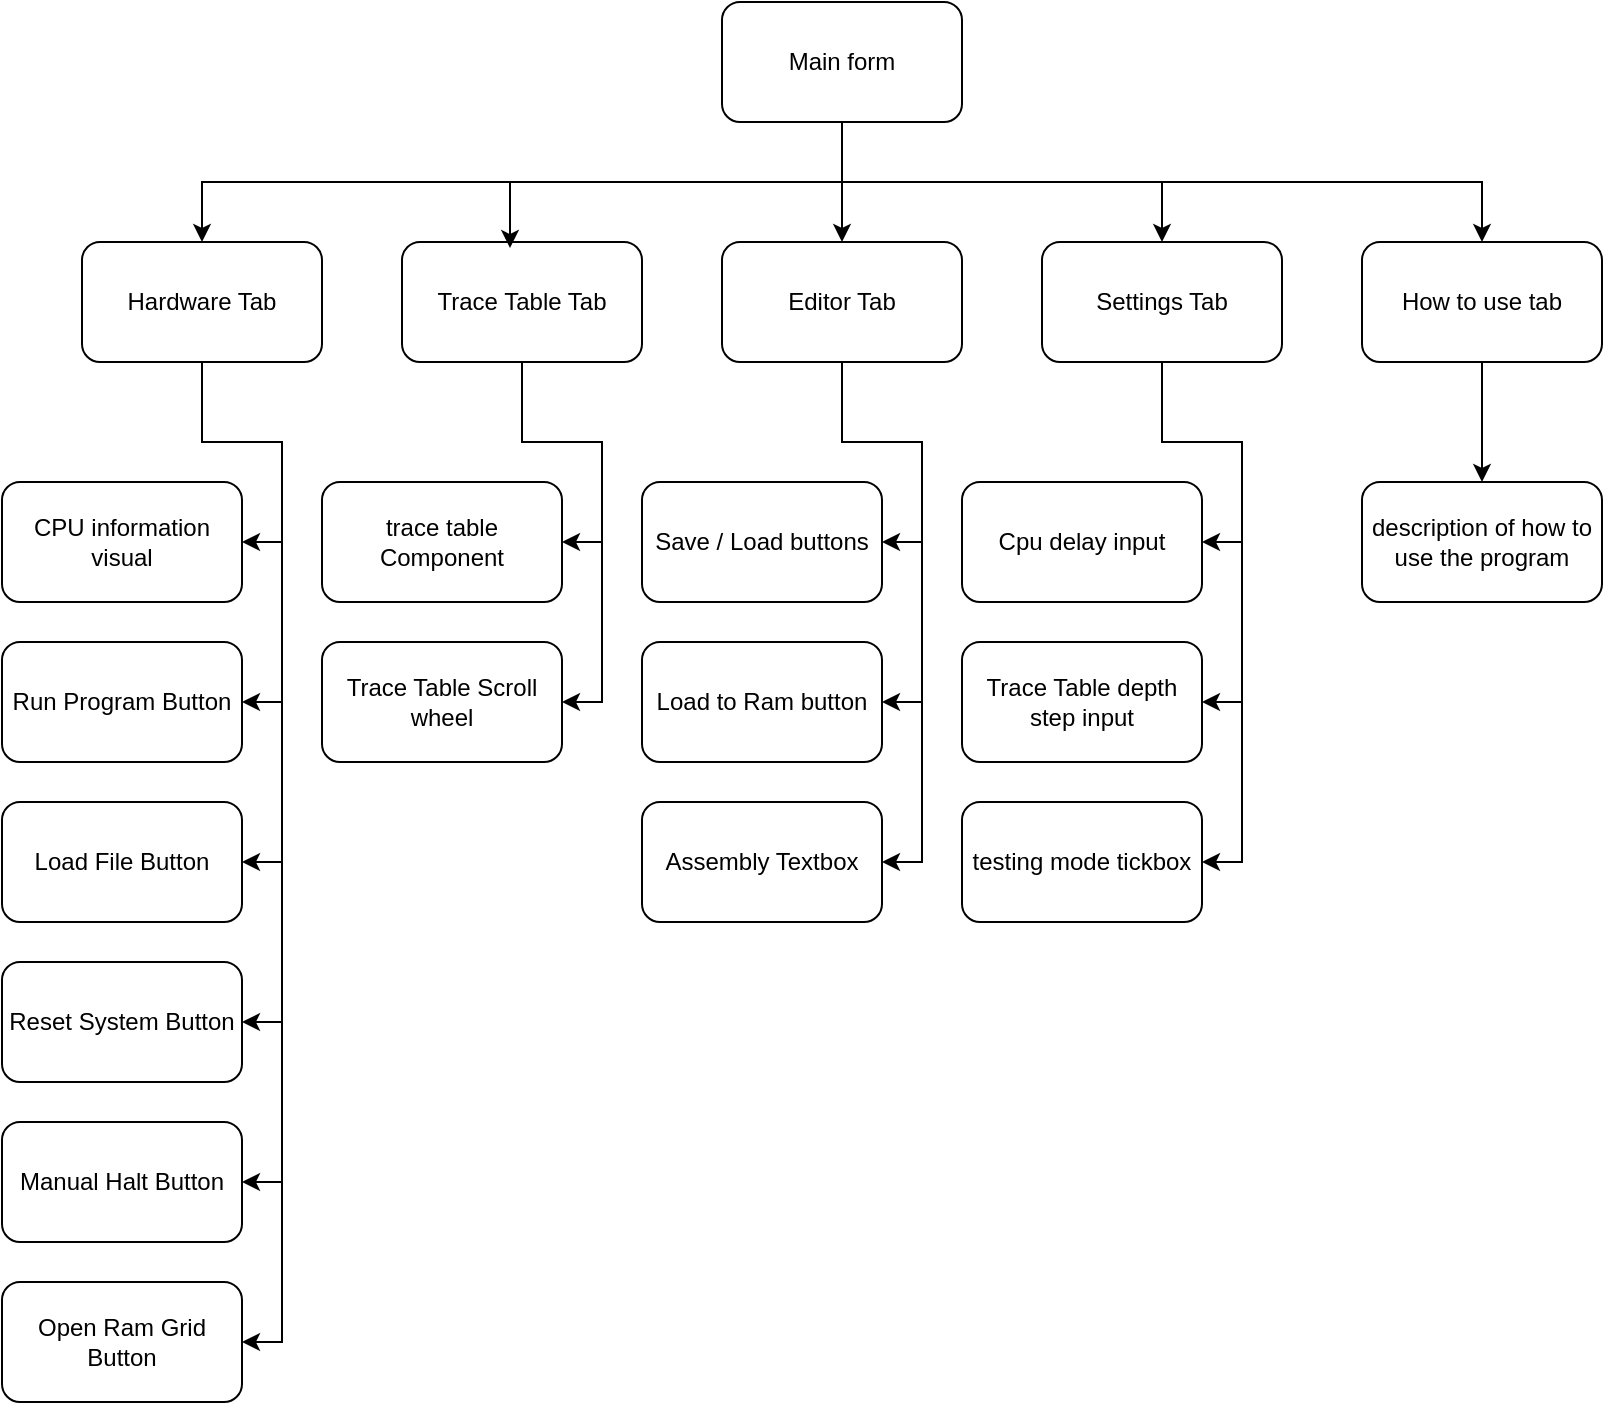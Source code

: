 <mxfile version="24.0.5" type="github">
  <diagram name="Page-1" id="ODYHALVvgwmd9jgxpL7Y">
    <mxGraphModel dx="794" dy="474" grid="1" gridSize="10" guides="1" tooltips="1" connect="1" arrows="1" fold="1" page="1" pageScale="1" pageWidth="850" pageHeight="1100" math="0" shadow="0">
      <root>
        <mxCell id="0" />
        <mxCell id="1" parent="0" />
        <mxCell id="gEV5qcO3zHKSrsNsgJdg-27" style="edgeStyle=orthogonalEdgeStyle;rounded=0;orthogonalLoop=1;jettySize=auto;html=1;entryX=0.5;entryY=0;entryDx=0;entryDy=0;exitX=0.5;exitY=1;exitDx=0;exitDy=0;" parent="1" source="gEV5qcO3zHKSrsNsgJdg-22" target="gEV5qcO3zHKSrsNsgJdg-23" edge="1">
          <mxGeometry relative="1" as="geometry" />
        </mxCell>
        <mxCell id="AtSUIIOpway11DcV08fo-14" style="edgeStyle=orthogonalEdgeStyle;rounded=0;orthogonalLoop=1;jettySize=auto;html=1;entryX=0.5;entryY=0;entryDx=0;entryDy=0;" edge="1" parent="1" source="gEV5qcO3zHKSrsNsgJdg-22" target="AtSUIIOpway11DcV08fo-7">
          <mxGeometry relative="1" as="geometry" />
        </mxCell>
        <mxCell id="AtSUIIOpway11DcV08fo-25" style="edgeStyle=orthogonalEdgeStyle;rounded=0;orthogonalLoop=1;jettySize=auto;html=1;entryX=0.5;entryY=0;entryDx=0;entryDy=0;" edge="1" parent="1" source="gEV5qcO3zHKSrsNsgJdg-22" target="AtSUIIOpway11DcV08fo-18">
          <mxGeometry relative="1" as="geometry">
            <Array as="points">
              <mxPoint x="460" y="130" />
              <mxPoint x="620" y="130" />
            </Array>
          </mxGeometry>
        </mxCell>
        <mxCell id="AtSUIIOpway11DcV08fo-26" style="edgeStyle=orthogonalEdgeStyle;rounded=0;orthogonalLoop=1;jettySize=auto;html=1;" edge="1" parent="1" source="gEV5qcO3zHKSrsNsgJdg-22" target="AtSUIIOpway11DcV08fo-22">
          <mxGeometry relative="1" as="geometry">
            <Array as="points">
              <mxPoint x="460" y="130" />
              <mxPoint x="780" y="130" />
            </Array>
          </mxGeometry>
        </mxCell>
        <mxCell id="gEV5qcO3zHKSrsNsgJdg-22" value="Main form" style="rounded=1;whiteSpace=wrap;html=1;" parent="1" vertex="1">
          <mxGeometry x="400" y="40" width="120" height="60" as="geometry" />
        </mxCell>
        <mxCell id="gEV5qcO3zHKSrsNsgJdg-37" style="edgeStyle=orthogonalEdgeStyle;rounded=0;orthogonalLoop=1;jettySize=auto;html=1;entryX=1;entryY=0.5;entryDx=0;entryDy=0;" parent="1" source="gEV5qcO3zHKSrsNsgJdg-23" target="gEV5qcO3zHKSrsNsgJdg-31" edge="1">
          <mxGeometry relative="1" as="geometry">
            <Array as="points">
              <mxPoint x="140" y="260" />
              <mxPoint x="180" y="260" />
              <mxPoint x="180" y="310" />
            </Array>
          </mxGeometry>
        </mxCell>
        <mxCell id="gEV5qcO3zHKSrsNsgJdg-38" style="edgeStyle=orthogonalEdgeStyle;rounded=0;orthogonalLoop=1;jettySize=auto;html=1;entryX=1;entryY=0.5;entryDx=0;entryDy=0;" parent="1" source="gEV5qcO3zHKSrsNsgJdg-23" target="gEV5qcO3zHKSrsNsgJdg-32" edge="1">
          <mxGeometry relative="1" as="geometry">
            <Array as="points">
              <mxPoint x="140" y="260" />
              <mxPoint x="180" y="260" />
              <mxPoint x="180" y="390" />
            </Array>
          </mxGeometry>
        </mxCell>
        <mxCell id="gEV5qcO3zHKSrsNsgJdg-39" style="edgeStyle=orthogonalEdgeStyle;rounded=0;orthogonalLoop=1;jettySize=auto;html=1;entryX=1;entryY=0.5;entryDx=0;entryDy=0;" parent="1" source="gEV5qcO3zHKSrsNsgJdg-23" target="gEV5qcO3zHKSrsNsgJdg-33" edge="1">
          <mxGeometry relative="1" as="geometry">
            <Array as="points">
              <mxPoint x="140" y="260" />
              <mxPoint x="180" y="260" />
              <mxPoint x="180" y="470" />
            </Array>
          </mxGeometry>
        </mxCell>
        <mxCell id="gEV5qcO3zHKSrsNsgJdg-40" style="edgeStyle=orthogonalEdgeStyle;rounded=0;orthogonalLoop=1;jettySize=auto;html=1;entryX=1;entryY=0.5;entryDx=0;entryDy=0;" parent="1" source="gEV5qcO3zHKSrsNsgJdg-23" target="gEV5qcO3zHKSrsNsgJdg-34" edge="1">
          <mxGeometry relative="1" as="geometry">
            <Array as="points">
              <mxPoint x="140" y="260" />
              <mxPoint x="180" y="260" />
              <mxPoint x="180" y="550" />
            </Array>
          </mxGeometry>
        </mxCell>
        <mxCell id="gEV5qcO3zHKSrsNsgJdg-41" style="edgeStyle=orthogonalEdgeStyle;rounded=0;orthogonalLoop=1;jettySize=auto;html=1;entryX=1;entryY=0.5;entryDx=0;entryDy=0;" parent="1" source="gEV5qcO3zHKSrsNsgJdg-23" target="gEV5qcO3zHKSrsNsgJdg-35" edge="1">
          <mxGeometry relative="1" as="geometry">
            <Array as="points">
              <mxPoint x="140" y="260" />
              <mxPoint x="180" y="260" />
              <mxPoint x="180" y="630" />
            </Array>
          </mxGeometry>
        </mxCell>
        <mxCell id="gEV5qcO3zHKSrsNsgJdg-42" style="edgeStyle=orthogonalEdgeStyle;rounded=0;orthogonalLoop=1;jettySize=auto;html=1;entryX=1;entryY=0.5;entryDx=0;entryDy=0;" parent="1" source="gEV5qcO3zHKSrsNsgJdg-23" target="gEV5qcO3zHKSrsNsgJdg-36" edge="1">
          <mxGeometry relative="1" as="geometry">
            <Array as="points">
              <mxPoint x="140" y="260" />
              <mxPoint x="180" y="260" />
              <mxPoint x="180" y="710" />
            </Array>
          </mxGeometry>
        </mxCell>
        <mxCell id="gEV5qcO3zHKSrsNsgJdg-23" value="Hardware Tab" style="rounded=1;whiteSpace=wrap;html=1;" parent="1" vertex="1">
          <mxGeometry x="80" y="160" width="120" height="60" as="geometry" />
        </mxCell>
        <mxCell id="gEV5qcO3zHKSrsNsgJdg-31" value="CPU information visual" style="rounded=1;whiteSpace=wrap;html=1;" parent="1" vertex="1">
          <mxGeometry x="40" y="280" width="120" height="60" as="geometry" />
        </mxCell>
        <mxCell id="gEV5qcO3zHKSrsNsgJdg-32" value="Run Program Button" style="rounded=1;whiteSpace=wrap;html=1;" parent="1" vertex="1">
          <mxGeometry x="40" y="360" width="120" height="60" as="geometry" />
        </mxCell>
        <mxCell id="gEV5qcO3zHKSrsNsgJdg-33" value="Load File Button" style="rounded=1;whiteSpace=wrap;html=1;" parent="1" vertex="1">
          <mxGeometry x="40" y="440" width="120" height="60" as="geometry" />
        </mxCell>
        <mxCell id="gEV5qcO3zHKSrsNsgJdg-34" value="Reset System Button" style="rounded=1;whiteSpace=wrap;html=1;" parent="1" vertex="1">
          <mxGeometry x="40" y="520" width="120" height="60" as="geometry" />
        </mxCell>
        <mxCell id="gEV5qcO3zHKSrsNsgJdg-35" value="Manual Halt Button" style="rounded=1;whiteSpace=wrap;html=1;" parent="1" vertex="1">
          <mxGeometry x="40" y="600" width="120" height="60" as="geometry" />
        </mxCell>
        <mxCell id="gEV5qcO3zHKSrsNsgJdg-36" value="Open Ram Grid Button" style="rounded=1;whiteSpace=wrap;html=1;" parent="1" vertex="1">
          <mxGeometry x="40" y="680" width="120" height="60" as="geometry" />
        </mxCell>
        <mxCell id="gEV5qcO3zHKSrsNsgJdg-44" style="edgeStyle=orthogonalEdgeStyle;rounded=0;orthogonalLoop=1;jettySize=auto;html=1;entryX=1;entryY=0.5;entryDx=0;entryDy=0;" parent="1" source="gEV5qcO3zHKSrsNsgJdg-50" target="gEV5qcO3zHKSrsNsgJdg-51" edge="1">
          <mxGeometry relative="1" as="geometry">
            <Array as="points">
              <mxPoint x="300" y="260" />
              <mxPoint x="340" y="260" />
              <mxPoint x="340" y="310" />
            </Array>
          </mxGeometry>
        </mxCell>
        <mxCell id="gEV5qcO3zHKSrsNsgJdg-45" style="edgeStyle=orthogonalEdgeStyle;rounded=0;orthogonalLoop=1;jettySize=auto;html=1;entryX=1;entryY=0.5;entryDx=0;entryDy=0;" parent="1" source="gEV5qcO3zHKSrsNsgJdg-50" target="gEV5qcO3zHKSrsNsgJdg-52" edge="1">
          <mxGeometry relative="1" as="geometry">
            <Array as="points">
              <mxPoint x="300" y="260" />
              <mxPoint x="340" y="260" />
              <mxPoint x="340" y="390" />
            </Array>
          </mxGeometry>
        </mxCell>
        <mxCell id="gEV5qcO3zHKSrsNsgJdg-50" value="Trace Table Tab" style="rounded=1;whiteSpace=wrap;html=1;" parent="1" vertex="1">
          <mxGeometry x="240" y="160" width="120" height="60" as="geometry" />
        </mxCell>
        <mxCell id="gEV5qcO3zHKSrsNsgJdg-51" value="trace table Component" style="rounded=1;whiteSpace=wrap;html=1;" parent="1" vertex="1">
          <mxGeometry x="200" y="280" width="120" height="60" as="geometry" />
        </mxCell>
        <mxCell id="gEV5qcO3zHKSrsNsgJdg-52" value="Trace Table Scroll wheel" style="rounded=1;whiteSpace=wrap;html=1;" parent="1" vertex="1">
          <mxGeometry x="200" y="360" width="120" height="60" as="geometry" />
        </mxCell>
        <mxCell id="gEV5qcO3zHKSrsNsgJdg-58" style="edgeStyle=orthogonalEdgeStyle;rounded=0;orthogonalLoop=1;jettySize=auto;html=1;entryX=0.45;entryY=0.05;entryDx=0;entryDy=0;entryPerimeter=0;" parent="1" source="gEV5qcO3zHKSrsNsgJdg-22" target="gEV5qcO3zHKSrsNsgJdg-50" edge="1">
          <mxGeometry relative="1" as="geometry">
            <Array as="points">
              <mxPoint x="460" y="130" />
              <mxPoint x="294" y="130" />
            </Array>
          </mxGeometry>
        </mxCell>
        <mxCell id="AtSUIIOpway11DcV08fo-1" style="edgeStyle=orthogonalEdgeStyle;rounded=0;orthogonalLoop=1;jettySize=auto;html=1;entryX=1;entryY=0.5;entryDx=0;entryDy=0;" edge="1" parent="1" source="AtSUIIOpway11DcV08fo-7" target="AtSUIIOpway11DcV08fo-8">
          <mxGeometry relative="1" as="geometry">
            <Array as="points">
              <mxPoint x="460" y="260" />
              <mxPoint x="500" y="260" />
              <mxPoint x="500" y="310" />
            </Array>
          </mxGeometry>
        </mxCell>
        <mxCell id="AtSUIIOpway11DcV08fo-2" style="edgeStyle=orthogonalEdgeStyle;rounded=0;orthogonalLoop=1;jettySize=auto;html=1;entryX=1;entryY=0.5;entryDx=0;entryDy=0;" edge="1" parent="1" source="AtSUIIOpway11DcV08fo-7" target="AtSUIIOpway11DcV08fo-9">
          <mxGeometry relative="1" as="geometry">
            <Array as="points">
              <mxPoint x="460" y="260" />
              <mxPoint x="500" y="260" />
              <mxPoint x="500" y="390" />
            </Array>
          </mxGeometry>
        </mxCell>
        <mxCell id="AtSUIIOpway11DcV08fo-3" style="edgeStyle=orthogonalEdgeStyle;rounded=0;orthogonalLoop=1;jettySize=auto;html=1;entryX=1;entryY=0.5;entryDx=0;entryDy=0;" edge="1" parent="1" source="AtSUIIOpway11DcV08fo-7" target="AtSUIIOpway11DcV08fo-10">
          <mxGeometry relative="1" as="geometry">
            <Array as="points">
              <mxPoint x="460" y="260" />
              <mxPoint x="500" y="260" />
              <mxPoint x="500" y="470" />
            </Array>
          </mxGeometry>
        </mxCell>
        <mxCell id="AtSUIIOpway11DcV08fo-7" value="Editor Tab" style="rounded=1;whiteSpace=wrap;html=1;" vertex="1" parent="1">
          <mxGeometry x="400" y="160" width="120" height="60" as="geometry" />
        </mxCell>
        <mxCell id="AtSUIIOpway11DcV08fo-8" value="Save / Load buttons" style="rounded=1;whiteSpace=wrap;html=1;" vertex="1" parent="1">
          <mxGeometry x="360" y="280" width="120" height="60" as="geometry" />
        </mxCell>
        <mxCell id="AtSUIIOpway11DcV08fo-9" value="Load to Ram button" style="rounded=1;whiteSpace=wrap;html=1;" vertex="1" parent="1">
          <mxGeometry x="360" y="360" width="120" height="60" as="geometry" />
        </mxCell>
        <mxCell id="AtSUIIOpway11DcV08fo-10" value="Assembly Textbox" style="rounded=1;whiteSpace=wrap;html=1;" vertex="1" parent="1">
          <mxGeometry x="360" y="440" width="120" height="60" as="geometry" />
        </mxCell>
        <mxCell id="AtSUIIOpway11DcV08fo-15" style="edgeStyle=orthogonalEdgeStyle;rounded=0;orthogonalLoop=1;jettySize=auto;html=1;entryX=1;entryY=0.5;entryDx=0;entryDy=0;" edge="1" parent="1" source="AtSUIIOpway11DcV08fo-18">
          <mxGeometry relative="1" as="geometry">
            <Array as="points">
              <mxPoint x="620" y="260" />
              <mxPoint x="660" y="260" />
              <mxPoint x="660" y="310" />
            </Array>
            <mxPoint x="640" y="310" as="targetPoint" />
          </mxGeometry>
        </mxCell>
        <mxCell id="AtSUIIOpway11DcV08fo-16" style="edgeStyle=orthogonalEdgeStyle;rounded=0;orthogonalLoop=1;jettySize=auto;html=1;entryX=1;entryY=0.5;entryDx=0;entryDy=0;" edge="1" parent="1" source="AtSUIIOpway11DcV08fo-18">
          <mxGeometry relative="1" as="geometry">
            <Array as="points">
              <mxPoint x="620" y="260" />
              <mxPoint x="660" y="260" />
              <mxPoint x="660" y="390" />
            </Array>
            <mxPoint x="640" y="390" as="targetPoint" />
          </mxGeometry>
        </mxCell>
        <mxCell id="AtSUIIOpway11DcV08fo-17" style="edgeStyle=orthogonalEdgeStyle;rounded=0;orthogonalLoop=1;jettySize=auto;html=1;entryX=1;entryY=0.5;entryDx=0;entryDy=0;" edge="1" parent="1" source="AtSUIIOpway11DcV08fo-18">
          <mxGeometry relative="1" as="geometry">
            <Array as="points">
              <mxPoint x="620" y="260" />
              <mxPoint x="660" y="260" />
              <mxPoint x="660" y="470" />
            </Array>
            <mxPoint x="640" y="470" as="targetPoint" />
          </mxGeometry>
        </mxCell>
        <mxCell id="AtSUIIOpway11DcV08fo-18" value="Settings Tab" style="rounded=1;whiteSpace=wrap;html=1;" vertex="1" parent="1">
          <mxGeometry x="560" y="160" width="120" height="60" as="geometry" />
        </mxCell>
        <mxCell id="AtSUIIOpway11DcV08fo-19" value="Cpu delay input" style="rounded=1;whiteSpace=wrap;html=1;" vertex="1" parent="1">
          <mxGeometry x="520" y="280" width="120" height="60" as="geometry" />
        </mxCell>
        <mxCell id="AtSUIIOpway11DcV08fo-20" value="Trace Table depth step input" style="rounded=1;whiteSpace=wrap;html=1;" vertex="1" parent="1">
          <mxGeometry x="520" y="360" width="120" height="60" as="geometry" />
        </mxCell>
        <mxCell id="AtSUIIOpway11DcV08fo-21" value="testing mode tickbox" style="rounded=1;whiteSpace=wrap;html=1;" vertex="1" parent="1">
          <mxGeometry x="520" y="440" width="120" height="60" as="geometry" />
        </mxCell>
        <mxCell id="AtSUIIOpway11DcV08fo-24" style="edgeStyle=orthogonalEdgeStyle;rounded=0;orthogonalLoop=1;jettySize=auto;html=1;" edge="1" parent="1" source="AtSUIIOpway11DcV08fo-22" target="AtSUIIOpway11DcV08fo-23">
          <mxGeometry relative="1" as="geometry" />
        </mxCell>
        <mxCell id="AtSUIIOpway11DcV08fo-22" value="How to use tab" style="rounded=1;whiteSpace=wrap;html=1;" vertex="1" parent="1">
          <mxGeometry x="720" y="160" width="120" height="60" as="geometry" />
        </mxCell>
        <mxCell id="AtSUIIOpway11DcV08fo-23" value="description of how to use the program" style="rounded=1;whiteSpace=wrap;html=1;" vertex="1" parent="1">
          <mxGeometry x="720" y="280" width="120" height="60" as="geometry" />
        </mxCell>
      </root>
    </mxGraphModel>
  </diagram>
</mxfile>
